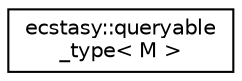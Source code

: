 digraph "Graphical Class Hierarchy"
{
 // LATEX_PDF_SIZE
  edge [fontname="Helvetica",fontsize="10",labelfontname="Helvetica",labelfontsize="10"];
  node [fontname="Helvetica",fontsize="10",shape=record];
  rankdir="LR";
  Node0 [label="ecstasy::queryable\l_type\< M \>",height=0.2,width=0.4,color="black", fillcolor="white", style="filled",URL="$structecstasy_1_1queryable__type_3_01_m_01_4.html",tooltip="type"];
}
